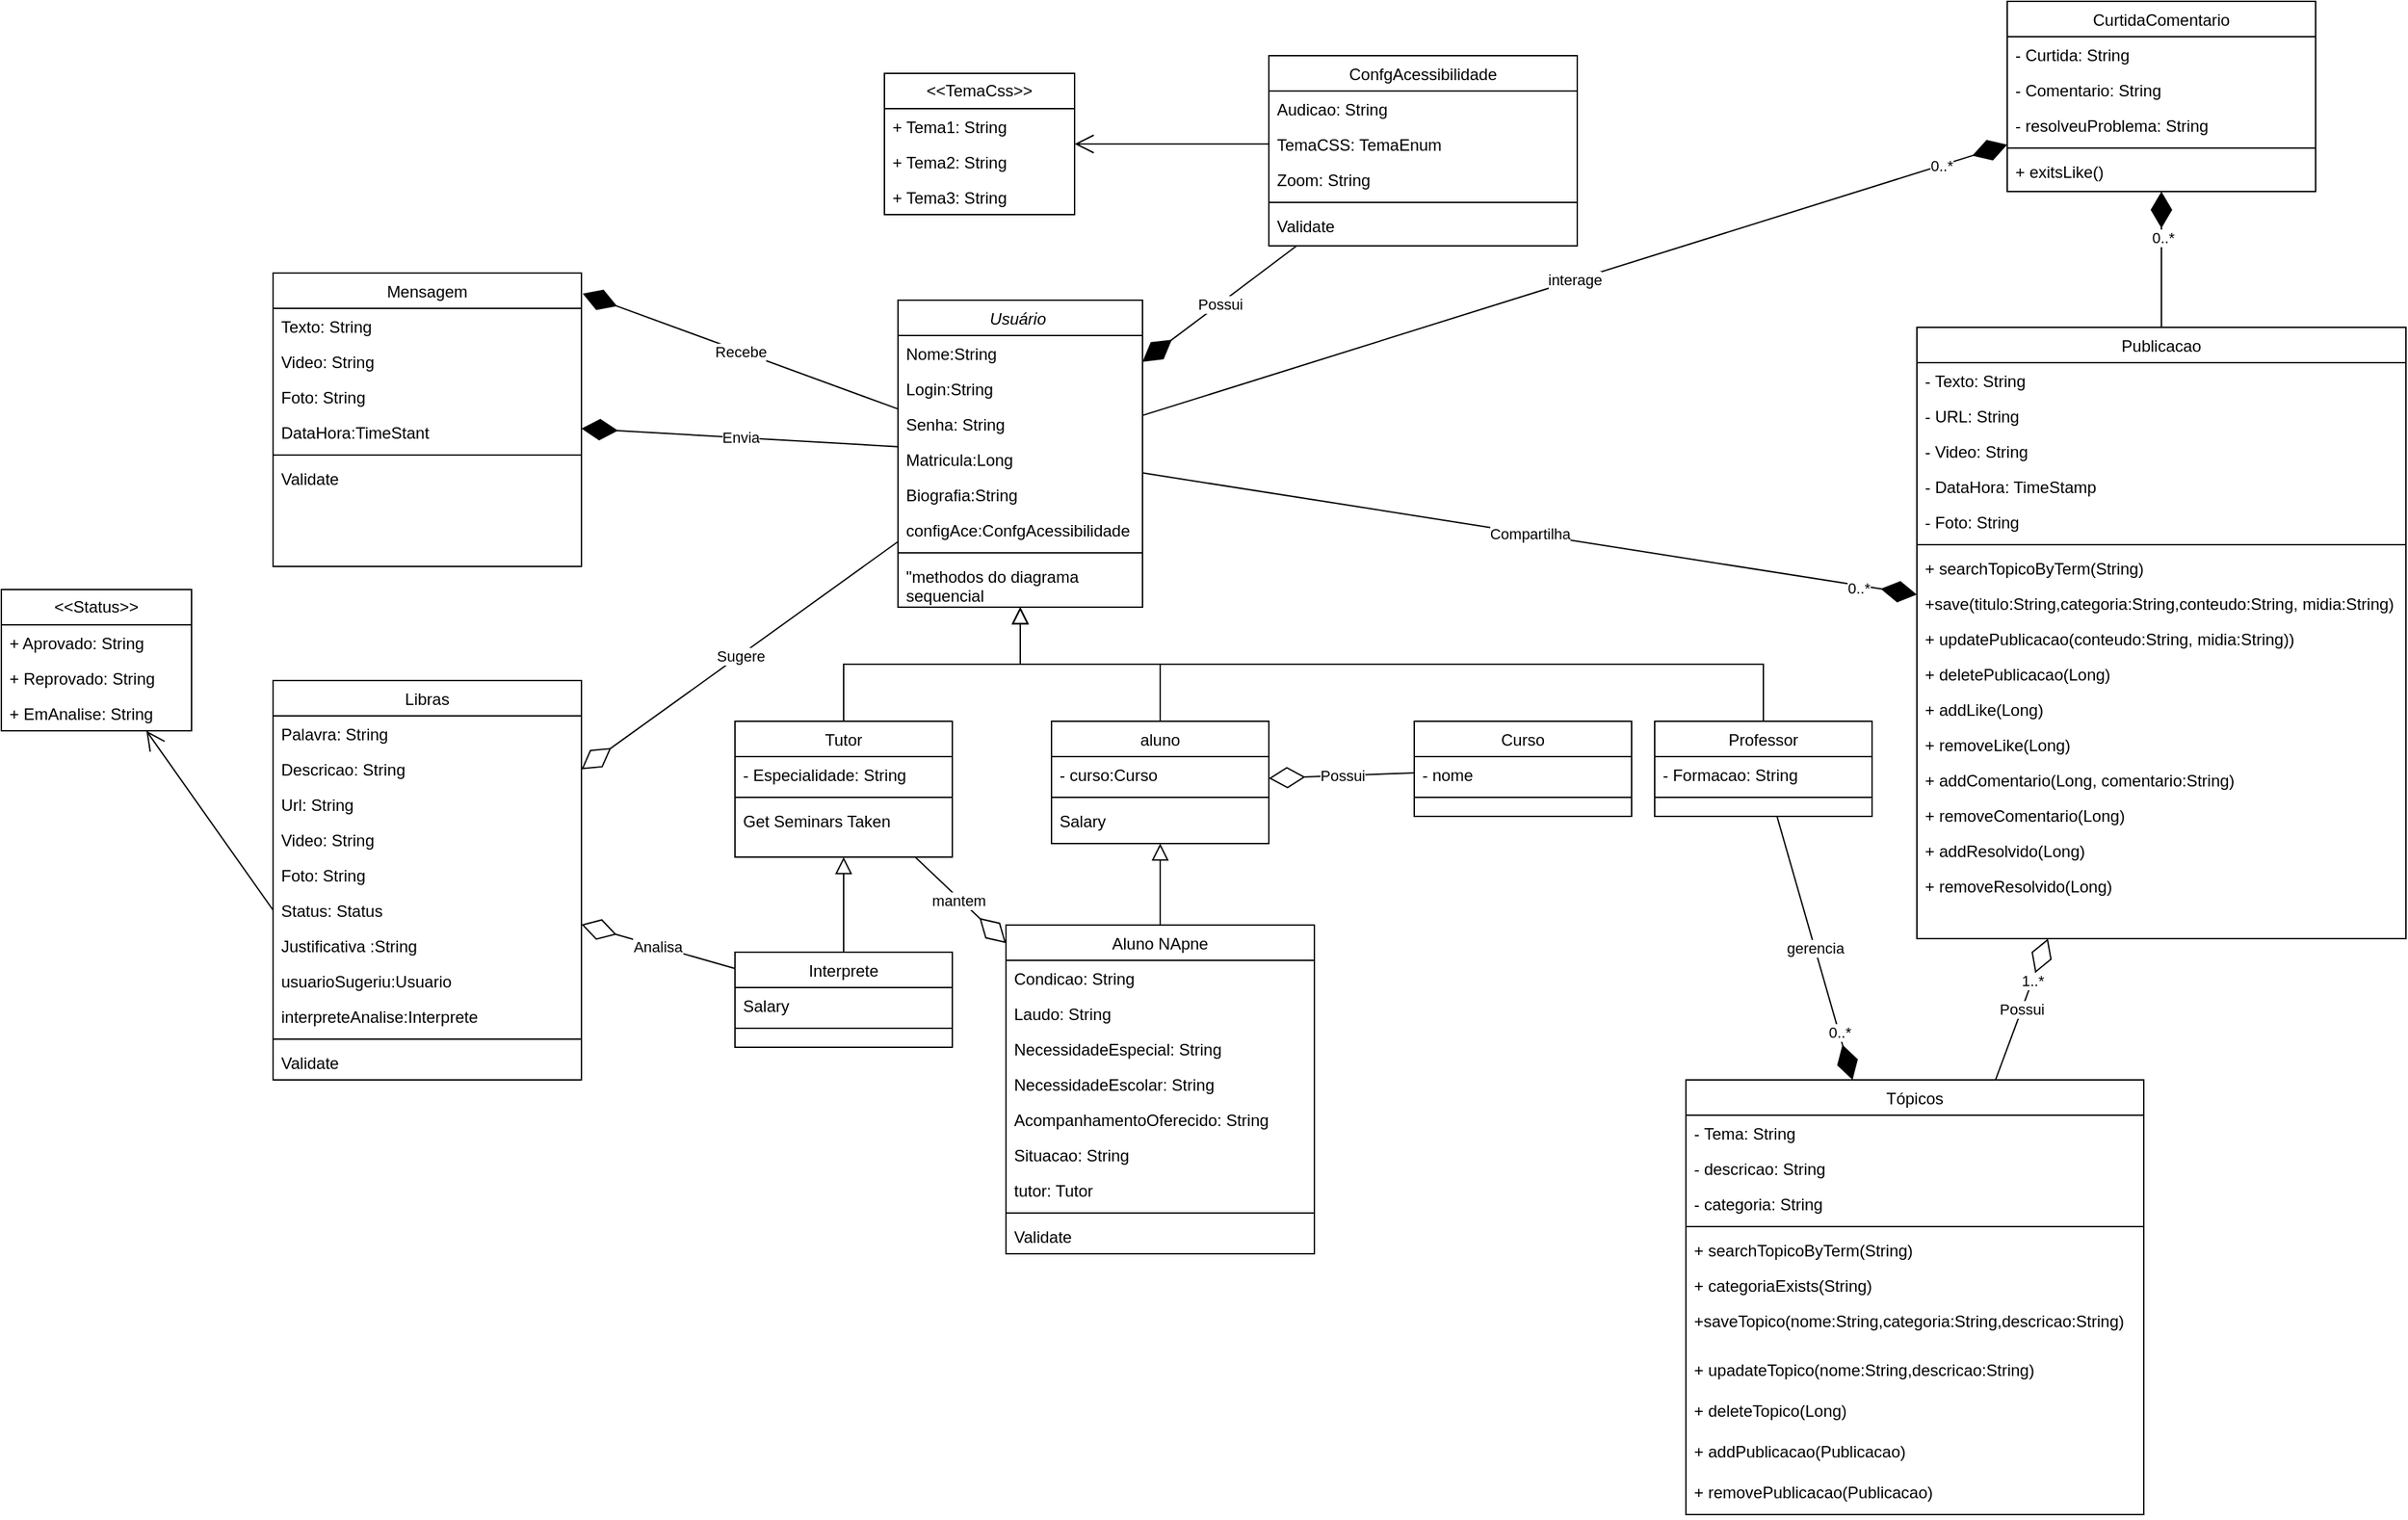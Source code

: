 <mxfile version="24.0.7" type="github">
  <diagram id="C5RBs43oDa-KdzZeNtuy" name="Page-1">
    <mxGraphModel dx="2467" dy="1840" grid="1" gridSize="10" guides="1" tooltips="1" connect="1" arrows="1" fold="1" page="1" pageScale="1" pageWidth="827" pageHeight="1169" math="0" shadow="0">
      <root>
        <mxCell id="WIyWlLk6GJQsqaUBKTNV-0" />
        <mxCell id="WIyWlLk6GJQsqaUBKTNV-1" parent="WIyWlLk6GJQsqaUBKTNV-0" />
        <mxCell id="zkfFHV4jXpPFQw0GAbJ--0" value="Usuário " style="swimlane;fontStyle=2;align=center;verticalAlign=top;childLayout=stackLayout;horizontal=1;startSize=26;horizontalStack=0;resizeParent=1;resizeLast=0;collapsible=1;marginBottom=0;rounded=0;shadow=0;strokeWidth=1;" parent="WIyWlLk6GJQsqaUBKTNV-1" vertex="1">
          <mxGeometry x="110" y="50" width="180" height="226" as="geometry">
            <mxRectangle x="230" y="140" width="160" height="26" as="alternateBounds" />
          </mxGeometry>
        </mxCell>
        <mxCell id="zkfFHV4jXpPFQw0GAbJ--1" value="Nome:String" style="text;align=left;verticalAlign=top;spacingLeft=4;spacingRight=4;overflow=hidden;rotatable=0;points=[[0,0.5],[1,0.5]];portConstraint=eastwest;" parent="zkfFHV4jXpPFQw0GAbJ--0" vertex="1">
          <mxGeometry y="26" width="180" height="26" as="geometry" />
        </mxCell>
        <mxCell id="_HYAz51vTQ7novrVsvF4-0" value="Login:String" style="text;align=left;verticalAlign=top;spacingLeft=4;spacingRight=4;overflow=hidden;rotatable=0;points=[[0,0.5],[1,0.5]];portConstraint=eastwest;rounded=0;shadow=0;html=0;" parent="zkfFHV4jXpPFQw0GAbJ--0" vertex="1">
          <mxGeometry y="52" width="180" height="26" as="geometry" />
        </mxCell>
        <mxCell id="zkfFHV4jXpPFQw0GAbJ--2" value="Senha: String" style="text;align=left;verticalAlign=top;spacingLeft=4;spacingRight=4;overflow=hidden;rotatable=0;points=[[0,0.5],[1,0.5]];portConstraint=eastwest;rounded=0;shadow=0;html=0;" parent="zkfFHV4jXpPFQw0GAbJ--0" vertex="1">
          <mxGeometry y="78" width="180" height="26" as="geometry" />
        </mxCell>
        <mxCell id="zkfFHV4jXpPFQw0GAbJ--3" value="Matricula:Long" style="text;align=left;verticalAlign=top;spacingLeft=4;spacingRight=4;overflow=hidden;rotatable=0;points=[[0,0.5],[1,0.5]];portConstraint=eastwest;rounded=0;shadow=0;html=0;" parent="zkfFHV4jXpPFQw0GAbJ--0" vertex="1">
          <mxGeometry y="104" width="180" height="26" as="geometry" />
        </mxCell>
        <mxCell id="zkfFHV4jXpPFQw0GAbJ--5" value="Biografia:String" style="text;align=left;verticalAlign=top;spacingLeft=4;spacingRight=4;overflow=hidden;rotatable=0;points=[[0,0.5],[1,0.5]];portConstraint=eastwest;" parent="zkfFHV4jXpPFQw0GAbJ--0" vertex="1">
          <mxGeometry y="130" width="180" height="26" as="geometry" />
        </mxCell>
        <mxCell id="_HYAz51vTQ7novrVsvF4-91" value="configAce:ConfgAcessibilidade" style="text;align=left;verticalAlign=top;spacingLeft=4;spacingRight=4;overflow=hidden;rotatable=0;points=[[0,0.5],[1,0.5]];portConstraint=eastwest;" parent="zkfFHV4jXpPFQw0GAbJ--0" vertex="1">
          <mxGeometry y="156" width="180" height="26" as="geometry" />
        </mxCell>
        <mxCell id="zkfFHV4jXpPFQw0GAbJ--4" value="" style="line;html=1;strokeWidth=1;align=left;verticalAlign=middle;spacingTop=-1;spacingLeft=3;spacingRight=3;rotatable=0;labelPosition=right;points=[];portConstraint=eastwest;" parent="zkfFHV4jXpPFQw0GAbJ--0" vertex="1">
          <mxGeometry y="182" width="180" height="8" as="geometry" />
        </mxCell>
        <mxCell id="_HYAz51vTQ7novrVsvF4-1" value="&quot;methodos do diagrama &#xa;sequencial" style="text;align=left;verticalAlign=top;spacingLeft=4;spacingRight=4;overflow=hidden;rotatable=0;points=[[0,0.5],[1,0.5]];portConstraint=eastwest;rounded=0;shadow=0;html=0;" parent="zkfFHV4jXpPFQw0GAbJ--0" vertex="1">
          <mxGeometry y="190" width="180" height="36" as="geometry" />
        </mxCell>
        <mxCell id="zkfFHV4jXpPFQw0GAbJ--6" value="Tutor" style="swimlane;fontStyle=0;align=center;verticalAlign=top;childLayout=stackLayout;horizontal=1;startSize=26;horizontalStack=0;resizeParent=1;resizeLast=0;collapsible=1;marginBottom=0;rounded=0;shadow=0;strokeWidth=1;" parent="WIyWlLk6GJQsqaUBKTNV-1" vertex="1">
          <mxGeometry x="-10" y="360" width="160" height="100" as="geometry">
            <mxRectangle x="130" y="380" width="160" height="26" as="alternateBounds" />
          </mxGeometry>
        </mxCell>
        <mxCell id="zkfFHV4jXpPFQw0GAbJ--7" value="- Especialidade: String" style="text;align=left;verticalAlign=top;spacingLeft=4;spacingRight=4;overflow=hidden;rotatable=0;points=[[0,0.5],[1,0.5]];portConstraint=eastwest;" parent="zkfFHV4jXpPFQw0GAbJ--6" vertex="1">
          <mxGeometry y="26" width="160" height="26" as="geometry" />
        </mxCell>
        <mxCell id="zkfFHV4jXpPFQw0GAbJ--9" value="" style="line;html=1;strokeWidth=1;align=left;verticalAlign=middle;spacingTop=-1;spacingLeft=3;spacingRight=3;rotatable=0;labelPosition=right;points=[];portConstraint=eastwest;" parent="zkfFHV4jXpPFQw0GAbJ--6" vertex="1">
          <mxGeometry y="52" width="160" height="8" as="geometry" />
        </mxCell>
        <mxCell id="zkfFHV4jXpPFQw0GAbJ--11" value="Get Seminars Taken" style="text;align=left;verticalAlign=top;spacingLeft=4;spacingRight=4;overflow=hidden;rotatable=0;points=[[0,0.5],[1,0.5]];portConstraint=eastwest;" parent="zkfFHV4jXpPFQw0GAbJ--6" vertex="1">
          <mxGeometry y="60" width="160" height="26" as="geometry" />
        </mxCell>
        <mxCell id="zkfFHV4jXpPFQw0GAbJ--12" value="" style="endArrow=block;endSize=10;endFill=0;shadow=0;strokeWidth=1;rounded=0;curved=0;edgeStyle=elbowEdgeStyle;elbow=vertical;" parent="WIyWlLk6GJQsqaUBKTNV-1" source="zkfFHV4jXpPFQw0GAbJ--6" target="zkfFHV4jXpPFQw0GAbJ--0" edge="1">
          <mxGeometry width="160" relative="1" as="geometry">
            <mxPoint x="200" y="203" as="sourcePoint" />
            <mxPoint x="200" y="203" as="targetPoint" />
          </mxGeometry>
        </mxCell>
        <mxCell id="zkfFHV4jXpPFQw0GAbJ--13" value="Professor" style="swimlane;fontStyle=0;align=center;verticalAlign=top;childLayout=stackLayout;horizontal=1;startSize=26;horizontalStack=0;resizeParent=1;resizeLast=0;collapsible=1;marginBottom=0;rounded=0;shadow=0;strokeWidth=1;" parent="WIyWlLk6GJQsqaUBKTNV-1" vertex="1">
          <mxGeometry x="667" y="360" width="160" height="70" as="geometry">
            <mxRectangle x="340" y="380" width="170" height="26" as="alternateBounds" />
          </mxGeometry>
        </mxCell>
        <mxCell id="zkfFHV4jXpPFQw0GAbJ--14" value="- Formacao: String" style="text;align=left;verticalAlign=top;spacingLeft=4;spacingRight=4;overflow=hidden;rotatable=0;points=[[0,0.5],[1,0.5]];portConstraint=eastwest;" parent="zkfFHV4jXpPFQw0GAbJ--13" vertex="1">
          <mxGeometry y="26" width="160" height="26" as="geometry" />
        </mxCell>
        <mxCell id="zkfFHV4jXpPFQw0GAbJ--15" value="" style="line;html=1;strokeWidth=1;align=left;verticalAlign=middle;spacingTop=-1;spacingLeft=3;spacingRight=3;rotatable=0;labelPosition=right;points=[];portConstraint=eastwest;" parent="zkfFHV4jXpPFQw0GAbJ--13" vertex="1">
          <mxGeometry y="52" width="160" height="8" as="geometry" />
        </mxCell>
        <mxCell id="zkfFHV4jXpPFQw0GAbJ--16" value="" style="endArrow=block;endSize=10;endFill=0;shadow=0;strokeWidth=1;rounded=0;curved=0;edgeStyle=elbowEdgeStyle;elbow=vertical;" parent="WIyWlLk6GJQsqaUBKTNV-1" source="zkfFHV4jXpPFQw0GAbJ--13" target="zkfFHV4jXpPFQw0GAbJ--0" edge="1">
          <mxGeometry width="160" relative="1" as="geometry">
            <mxPoint x="210" y="373" as="sourcePoint" />
            <mxPoint x="310" y="271" as="targetPoint" />
          </mxGeometry>
        </mxCell>
        <mxCell id="zkfFHV4jXpPFQw0GAbJ--17" value="Curso" style="swimlane;fontStyle=0;align=center;verticalAlign=top;childLayout=stackLayout;horizontal=1;startSize=26;horizontalStack=0;resizeParent=1;resizeLast=0;collapsible=1;marginBottom=0;rounded=0;shadow=0;strokeWidth=1;" parent="WIyWlLk6GJQsqaUBKTNV-1" vertex="1">
          <mxGeometry x="490" y="360" width="160" height="70" as="geometry">
            <mxRectangle x="550" y="140" width="160" height="26" as="alternateBounds" />
          </mxGeometry>
        </mxCell>
        <mxCell id="zkfFHV4jXpPFQw0GAbJ--18" value="- nome" style="text;align=left;verticalAlign=top;spacingLeft=4;spacingRight=4;overflow=hidden;rotatable=0;points=[[0,0.5],[1,0.5]];portConstraint=eastwest;" parent="zkfFHV4jXpPFQw0GAbJ--17" vertex="1">
          <mxGeometry y="26" width="160" height="26" as="geometry" />
        </mxCell>
        <mxCell id="zkfFHV4jXpPFQw0GAbJ--23" value="" style="line;html=1;strokeWidth=1;align=left;verticalAlign=middle;spacingTop=-1;spacingLeft=3;spacingRight=3;rotatable=0;labelPosition=right;points=[];portConstraint=eastwest;" parent="zkfFHV4jXpPFQw0GAbJ--17" vertex="1">
          <mxGeometry y="52" width="160" height="8" as="geometry" />
        </mxCell>
        <mxCell id="_HYAz51vTQ7novrVsvF4-2" value="aluno" style="swimlane;fontStyle=0;align=center;verticalAlign=top;childLayout=stackLayout;horizontal=1;startSize=26;horizontalStack=0;resizeParent=1;resizeLast=0;collapsible=1;marginBottom=0;rounded=0;shadow=0;strokeWidth=1;" parent="WIyWlLk6GJQsqaUBKTNV-1" vertex="1">
          <mxGeometry x="223" y="360" width="160" height="90" as="geometry">
            <mxRectangle x="340" y="380" width="170" height="26" as="alternateBounds" />
          </mxGeometry>
        </mxCell>
        <mxCell id="_HYAz51vTQ7novrVsvF4-3" value="- curso:Curso" style="text;align=left;verticalAlign=top;spacingLeft=4;spacingRight=4;overflow=hidden;rotatable=0;points=[[0,0.5],[1,0.5]];portConstraint=eastwest;" parent="_HYAz51vTQ7novrVsvF4-2" vertex="1">
          <mxGeometry y="26" width="160" height="26" as="geometry" />
        </mxCell>
        <mxCell id="_HYAz51vTQ7novrVsvF4-4" value="" style="line;html=1;strokeWidth=1;align=left;verticalAlign=middle;spacingTop=-1;spacingLeft=3;spacingRight=3;rotatable=0;labelPosition=right;points=[];portConstraint=eastwest;" parent="_HYAz51vTQ7novrVsvF4-2" vertex="1">
          <mxGeometry y="52" width="160" height="8" as="geometry" />
        </mxCell>
        <mxCell id="_HYAz51vTQ7novrVsvF4-10" value="Salary" style="text;align=left;verticalAlign=top;spacingLeft=4;spacingRight=4;overflow=hidden;rotatable=0;points=[[0,0.5],[1,0.5]];portConstraint=eastwest;" parent="_HYAz51vTQ7novrVsvF4-2" vertex="1">
          <mxGeometry y="60" width="160" height="26" as="geometry" />
        </mxCell>
        <mxCell id="_HYAz51vTQ7novrVsvF4-5" value="" style="endArrow=block;endSize=10;endFill=0;shadow=0;strokeWidth=1;rounded=0;curved=0;edgeStyle=elbowEdgeStyle;elbow=vertical;" parent="WIyWlLk6GJQsqaUBKTNV-1" source="_HYAz51vTQ7novrVsvF4-2" target="zkfFHV4jXpPFQw0GAbJ--0" edge="1">
          <mxGeometry width="160" relative="1" as="geometry">
            <mxPoint x="407" y="370" as="sourcePoint" />
            <mxPoint x="290" y="270" as="targetPoint" />
          </mxGeometry>
        </mxCell>
        <mxCell id="_HYAz51vTQ7novrVsvF4-6" value="" style="endArrow=block;endSize=10;endFill=0;shadow=0;strokeWidth=1;rounded=0;curved=0;edgeStyle=elbowEdgeStyle;elbow=vertical;" parent="WIyWlLk6GJQsqaUBKTNV-1" source="_HYAz51vTQ7novrVsvF4-7" target="zkfFHV4jXpPFQw0GAbJ--6" edge="1">
          <mxGeometry width="160" relative="1" as="geometry">
            <mxPoint x="70" y="570" as="sourcePoint" />
            <mxPoint x="183" y="280" as="targetPoint" />
          </mxGeometry>
        </mxCell>
        <mxCell id="_HYAz51vTQ7novrVsvF4-7" value="Interprete" style="swimlane;fontStyle=0;align=center;verticalAlign=top;childLayout=stackLayout;horizontal=1;startSize=26;horizontalStack=0;resizeParent=1;resizeLast=0;collapsible=1;marginBottom=0;rounded=0;shadow=0;strokeWidth=1;" parent="WIyWlLk6GJQsqaUBKTNV-1" vertex="1">
          <mxGeometry x="-10" y="530" width="160" height="70" as="geometry">
            <mxRectangle x="340" y="380" width="170" height="26" as="alternateBounds" />
          </mxGeometry>
        </mxCell>
        <mxCell id="_HYAz51vTQ7novrVsvF4-8" value="Salary" style="text;align=left;verticalAlign=top;spacingLeft=4;spacingRight=4;overflow=hidden;rotatable=0;points=[[0,0.5],[1,0.5]];portConstraint=eastwest;" parent="_HYAz51vTQ7novrVsvF4-7" vertex="1">
          <mxGeometry y="26" width="160" height="26" as="geometry" />
        </mxCell>
        <mxCell id="_HYAz51vTQ7novrVsvF4-9" value="" style="line;html=1;strokeWidth=1;align=left;verticalAlign=middle;spacingTop=-1;spacingLeft=3;spacingRight=3;rotatable=0;labelPosition=right;points=[];portConstraint=eastwest;" parent="_HYAz51vTQ7novrVsvF4-7" vertex="1">
          <mxGeometry y="52" width="160" height="8" as="geometry" />
        </mxCell>
        <mxCell id="_HYAz51vTQ7novrVsvF4-11" value="" style="endArrow=block;endSize=10;endFill=0;shadow=0;strokeWidth=1;rounded=0;curved=0;edgeStyle=elbowEdgeStyle;elbow=vertical;" parent="WIyWlLk6GJQsqaUBKTNV-1" source="_HYAz51vTQ7novrVsvF4-12" target="_HYAz51vTQ7novrVsvF4-2" edge="1">
          <mxGeometry width="160" relative="1" as="geometry">
            <mxPoint x="470" y="560" as="sourcePoint" />
            <mxPoint x="470" y="490" as="targetPoint" />
          </mxGeometry>
        </mxCell>
        <mxCell id="_HYAz51vTQ7novrVsvF4-12" value="Aluno NApne" style="swimlane;fontStyle=0;align=center;verticalAlign=top;childLayout=stackLayout;horizontal=1;startSize=26;horizontalStack=0;resizeParent=1;resizeLast=0;collapsible=1;marginBottom=0;rounded=0;shadow=0;strokeWidth=1;" parent="WIyWlLk6GJQsqaUBKTNV-1" vertex="1">
          <mxGeometry x="189.5" y="510" width="227" height="242" as="geometry">
            <mxRectangle x="340" y="380" width="170" height="26" as="alternateBounds" />
          </mxGeometry>
        </mxCell>
        <mxCell id="_HYAz51vTQ7novrVsvF4-13" value="Condicao: String" style="text;align=left;verticalAlign=top;spacingLeft=4;spacingRight=4;overflow=hidden;rotatable=0;points=[[0,0.5],[1,0.5]];portConstraint=eastwest;" parent="_HYAz51vTQ7novrVsvF4-12" vertex="1">
          <mxGeometry y="26" width="227" height="26" as="geometry" />
        </mxCell>
        <mxCell id="_HYAz51vTQ7novrVsvF4-19" value="Laudo: String" style="text;align=left;verticalAlign=top;spacingLeft=4;spacingRight=4;overflow=hidden;rotatable=0;points=[[0,0.5],[1,0.5]];portConstraint=eastwest;" parent="_HYAz51vTQ7novrVsvF4-12" vertex="1">
          <mxGeometry y="52" width="227" height="26" as="geometry" />
        </mxCell>
        <mxCell id="_HYAz51vTQ7novrVsvF4-17" value="NecessidadeEspecial: String" style="text;align=left;verticalAlign=top;spacingLeft=4;spacingRight=4;overflow=hidden;rotatable=0;points=[[0,0.5],[1,0.5]];portConstraint=eastwest;" parent="_HYAz51vTQ7novrVsvF4-12" vertex="1">
          <mxGeometry y="78" width="227" height="26" as="geometry" />
        </mxCell>
        <mxCell id="_HYAz51vTQ7novrVsvF4-18" value="NecessidadeEscolar: String" style="text;align=left;verticalAlign=top;spacingLeft=4;spacingRight=4;overflow=hidden;rotatable=0;points=[[0,0.5],[1,0.5]];portConstraint=eastwest;" parent="_HYAz51vTQ7novrVsvF4-12" vertex="1">
          <mxGeometry y="104" width="227" height="26" as="geometry" />
        </mxCell>
        <mxCell id="_HYAz51vTQ7novrVsvF4-20" value="AcompanhamentoOferecido: String" style="text;align=left;verticalAlign=top;spacingLeft=4;spacingRight=4;overflow=hidden;rotatable=0;points=[[0,0.5],[1,0.5]];portConstraint=eastwest;" parent="_HYAz51vTQ7novrVsvF4-12" vertex="1">
          <mxGeometry y="130" width="227" height="26" as="geometry" />
        </mxCell>
        <mxCell id="_HYAz51vTQ7novrVsvF4-16" value="Situacao: String" style="text;align=left;verticalAlign=top;spacingLeft=4;spacingRight=4;overflow=hidden;rotatable=0;points=[[0,0.5],[1,0.5]];portConstraint=eastwest;" parent="_HYAz51vTQ7novrVsvF4-12" vertex="1">
          <mxGeometry y="156" width="227" height="26" as="geometry" />
        </mxCell>
        <mxCell id="_HYAz51vTQ7novrVsvF4-99" value="tutor: Tutor" style="text;align=left;verticalAlign=top;spacingLeft=4;spacingRight=4;overflow=hidden;rotatable=0;points=[[0,0.5],[1,0.5]];portConstraint=eastwest;" parent="_HYAz51vTQ7novrVsvF4-12" vertex="1">
          <mxGeometry y="182" width="227" height="26" as="geometry" />
        </mxCell>
        <mxCell id="_HYAz51vTQ7novrVsvF4-14" value="" style="line;html=1;strokeWidth=1;align=left;verticalAlign=middle;spacingTop=-1;spacingLeft=3;spacingRight=3;rotatable=0;labelPosition=right;points=[];portConstraint=eastwest;" parent="_HYAz51vTQ7novrVsvF4-12" vertex="1">
          <mxGeometry y="208" width="227" height="8" as="geometry" />
        </mxCell>
        <mxCell id="_HYAz51vTQ7novrVsvF4-15" value="Validate" style="text;align=left;verticalAlign=top;spacingLeft=4;spacingRight=4;overflow=hidden;rotatable=0;points=[[0,0.5],[1,0.5]];portConstraint=eastwest;" parent="_HYAz51vTQ7novrVsvF4-12" vertex="1">
          <mxGeometry y="216" width="227" height="26" as="geometry" />
        </mxCell>
        <mxCell id="_HYAz51vTQ7novrVsvF4-21" value="Libras" style="swimlane;fontStyle=0;align=center;verticalAlign=top;childLayout=stackLayout;horizontal=1;startSize=26;horizontalStack=0;resizeParent=1;resizeLast=0;collapsible=1;marginBottom=0;rounded=0;shadow=0;strokeWidth=1;" parent="WIyWlLk6GJQsqaUBKTNV-1" vertex="1">
          <mxGeometry x="-350" y="330" width="227" height="294" as="geometry">
            <mxRectangle x="340" y="380" width="170" height="26" as="alternateBounds" />
          </mxGeometry>
        </mxCell>
        <mxCell id="_HYAz51vTQ7novrVsvF4-22" value="Palavra: String" style="text;align=left;verticalAlign=top;spacingLeft=4;spacingRight=4;overflow=hidden;rotatable=0;points=[[0,0.5],[1,0.5]];portConstraint=eastwest;" parent="_HYAz51vTQ7novrVsvF4-21" vertex="1">
          <mxGeometry y="26" width="227" height="26" as="geometry" />
        </mxCell>
        <mxCell id="_HYAz51vTQ7novrVsvF4-23" value="Descricao: String" style="text;align=left;verticalAlign=top;spacingLeft=4;spacingRight=4;overflow=hidden;rotatable=0;points=[[0,0.5],[1,0.5]];portConstraint=eastwest;" parent="_HYAz51vTQ7novrVsvF4-21" vertex="1">
          <mxGeometry y="52" width="227" height="26" as="geometry" />
        </mxCell>
        <mxCell id="_HYAz51vTQ7novrVsvF4-24" value="Url: String" style="text;align=left;verticalAlign=top;spacingLeft=4;spacingRight=4;overflow=hidden;rotatable=0;points=[[0,0.5],[1,0.5]];portConstraint=eastwest;" parent="_HYAz51vTQ7novrVsvF4-21" vertex="1">
          <mxGeometry y="78" width="227" height="26" as="geometry" />
        </mxCell>
        <mxCell id="_HYAz51vTQ7novrVsvF4-25" value="Video: String" style="text;align=left;verticalAlign=top;spacingLeft=4;spacingRight=4;overflow=hidden;rotatable=0;points=[[0,0.5],[1,0.5]];portConstraint=eastwest;" parent="_HYAz51vTQ7novrVsvF4-21" vertex="1">
          <mxGeometry y="104" width="227" height="26" as="geometry" />
        </mxCell>
        <mxCell id="_HYAz51vTQ7novrVsvF4-26" value="Foto: String" style="text;align=left;verticalAlign=top;spacingLeft=4;spacingRight=4;overflow=hidden;rotatable=0;points=[[0,0.5],[1,0.5]];portConstraint=eastwest;" parent="_HYAz51vTQ7novrVsvF4-21" vertex="1">
          <mxGeometry y="130" width="227" height="26" as="geometry" />
        </mxCell>
        <mxCell id="_HYAz51vTQ7novrVsvF4-69" value="Status: Status" style="text;align=left;verticalAlign=top;spacingLeft=4;spacingRight=4;overflow=hidden;rotatable=0;points=[[0,0.5],[1,0.5]];portConstraint=eastwest;" parent="_HYAz51vTQ7novrVsvF4-21" vertex="1">
          <mxGeometry y="156" width="227" height="26" as="geometry" />
        </mxCell>
        <mxCell id="_HYAz51vTQ7novrVsvF4-70" value="Justificativa :String" style="text;align=left;verticalAlign=top;spacingLeft=4;spacingRight=4;overflow=hidden;rotatable=0;points=[[0,0.5],[1,0.5]];portConstraint=eastwest;" parent="_HYAz51vTQ7novrVsvF4-21" vertex="1">
          <mxGeometry y="182" width="227" height="26" as="geometry" />
        </mxCell>
        <mxCell id="_HYAz51vTQ7novrVsvF4-96" value="usuarioSugeriu:Usuario" style="text;align=left;verticalAlign=top;spacingLeft=4;spacingRight=4;overflow=hidden;rotatable=0;points=[[0,0.5],[1,0.5]];portConstraint=eastwest;" parent="_HYAz51vTQ7novrVsvF4-21" vertex="1">
          <mxGeometry y="208" width="227" height="26" as="geometry" />
        </mxCell>
        <mxCell id="_HYAz51vTQ7novrVsvF4-95" value="interpreteAnalise:Interprete" style="text;align=left;verticalAlign=top;spacingLeft=4;spacingRight=4;overflow=hidden;rotatable=0;points=[[0,0.5],[1,0.5]];portConstraint=eastwest;" parent="_HYAz51vTQ7novrVsvF4-21" vertex="1">
          <mxGeometry y="234" width="227" height="26" as="geometry" />
        </mxCell>
        <mxCell id="_HYAz51vTQ7novrVsvF4-28" value="" style="line;html=1;strokeWidth=1;align=left;verticalAlign=middle;spacingTop=-1;spacingLeft=3;spacingRight=3;rotatable=0;labelPosition=right;points=[];portConstraint=eastwest;" parent="_HYAz51vTQ7novrVsvF4-21" vertex="1">
          <mxGeometry y="260" width="227" height="8" as="geometry" />
        </mxCell>
        <mxCell id="_HYAz51vTQ7novrVsvF4-29" value="Validate" style="text;align=left;verticalAlign=top;spacingLeft=4;spacingRight=4;overflow=hidden;rotatable=0;points=[[0,0.5],[1,0.5]];portConstraint=eastwest;" parent="_HYAz51vTQ7novrVsvF4-21" vertex="1">
          <mxGeometry y="268" width="227" height="26" as="geometry" />
        </mxCell>
        <mxCell id="_HYAz51vTQ7novrVsvF4-30" value="Mensagem" style="swimlane;fontStyle=0;align=center;verticalAlign=top;childLayout=stackLayout;horizontal=1;startSize=26;horizontalStack=0;resizeParent=1;resizeLast=0;collapsible=1;marginBottom=0;rounded=0;shadow=0;strokeWidth=1;" parent="WIyWlLk6GJQsqaUBKTNV-1" vertex="1">
          <mxGeometry x="-350" y="30" width="227" height="216" as="geometry">
            <mxRectangle x="340" y="380" width="170" height="26" as="alternateBounds" />
          </mxGeometry>
        </mxCell>
        <mxCell id="_HYAz51vTQ7novrVsvF4-33" value="Texto: String" style="text;align=left;verticalAlign=top;spacingLeft=4;spacingRight=4;overflow=hidden;rotatable=0;points=[[0,0.5],[1,0.5]];portConstraint=eastwest;" parent="_HYAz51vTQ7novrVsvF4-30" vertex="1">
          <mxGeometry y="26" width="227" height="26" as="geometry" />
        </mxCell>
        <mxCell id="_HYAz51vTQ7novrVsvF4-34" value="Video: String" style="text;align=left;verticalAlign=top;spacingLeft=4;spacingRight=4;overflow=hidden;rotatable=0;points=[[0,0.5],[1,0.5]];portConstraint=eastwest;" parent="_HYAz51vTQ7novrVsvF4-30" vertex="1">
          <mxGeometry y="52" width="227" height="26" as="geometry" />
        </mxCell>
        <mxCell id="_HYAz51vTQ7novrVsvF4-35" value="Foto: String" style="text;align=left;verticalAlign=top;spacingLeft=4;spacingRight=4;overflow=hidden;rotatable=0;points=[[0,0.5],[1,0.5]];portConstraint=eastwest;" parent="_HYAz51vTQ7novrVsvF4-30" vertex="1">
          <mxGeometry y="78" width="227" height="26" as="geometry" />
        </mxCell>
        <mxCell id="_HYAz51vTQ7novrVsvF4-38" value="DataHora:TimeStant" style="text;align=left;verticalAlign=top;spacingLeft=4;spacingRight=4;overflow=hidden;rotatable=0;points=[[0,0.5],[1,0.5]];portConstraint=eastwest;" parent="_HYAz51vTQ7novrVsvF4-30" vertex="1">
          <mxGeometry y="104" width="227" height="26" as="geometry" />
        </mxCell>
        <mxCell id="_HYAz51vTQ7novrVsvF4-36" value="" style="line;html=1;strokeWidth=1;align=left;verticalAlign=middle;spacingTop=-1;spacingLeft=3;spacingRight=3;rotatable=0;labelPosition=right;points=[];portConstraint=eastwest;" parent="_HYAz51vTQ7novrVsvF4-30" vertex="1">
          <mxGeometry y="130" width="227" height="8" as="geometry" />
        </mxCell>
        <mxCell id="_HYAz51vTQ7novrVsvF4-37" value="Validate" style="text;align=left;verticalAlign=top;spacingLeft=4;spacingRight=4;overflow=hidden;rotatable=0;points=[[0,0.5],[1,0.5]];portConstraint=eastwest;" parent="_HYAz51vTQ7novrVsvF4-30" vertex="1">
          <mxGeometry y="138" width="227" height="26" as="geometry" />
        </mxCell>
        <mxCell id="_HYAz51vTQ7novrVsvF4-39" value="ConfgAcessibilidade" style="swimlane;fontStyle=0;align=center;verticalAlign=top;childLayout=stackLayout;horizontal=1;startSize=26;horizontalStack=0;resizeParent=1;resizeLast=0;collapsible=1;marginBottom=0;rounded=0;shadow=0;strokeWidth=1;" parent="WIyWlLk6GJQsqaUBKTNV-1" vertex="1">
          <mxGeometry x="383" y="-130" width="227" height="140" as="geometry">
            <mxRectangle x="340" y="380" width="170" height="26" as="alternateBounds" />
          </mxGeometry>
        </mxCell>
        <mxCell id="_HYAz51vTQ7novrVsvF4-40" value="Audicao: String" style="text;align=left;verticalAlign=top;spacingLeft=4;spacingRight=4;overflow=hidden;rotatable=0;points=[[0,0.5],[1,0.5]];portConstraint=eastwest;" parent="_HYAz51vTQ7novrVsvF4-39" vertex="1">
          <mxGeometry y="26" width="227" height="26" as="geometry" />
        </mxCell>
        <mxCell id="_HYAz51vTQ7novrVsvF4-41" value="TemaCSS: TemaEnum" style="text;align=left;verticalAlign=top;spacingLeft=4;spacingRight=4;overflow=hidden;rotatable=0;points=[[0,0.5],[1,0.5]];portConstraint=eastwest;" parent="_HYAz51vTQ7novrVsvF4-39" vertex="1">
          <mxGeometry y="52" width="227" height="26" as="geometry" />
        </mxCell>
        <mxCell id="_HYAz51vTQ7novrVsvF4-42" value="Zoom: String" style="text;align=left;verticalAlign=top;spacingLeft=4;spacingRight=4;overflow=hidden;rotatable=0;points=[[0,0.5],[1,0.5]];portConstraint=eastwest;" parent="_HYAz51vTQ7novrVsvF4-39" vertex="1">
          <mxGeometry y="78" width="227" height="26" as="geometry" />
        </mxCell>
        <mxCell id="_HYAz51vTQ7novrVsvF4-45" value="" style="line;html=1;strokeWidth=1;align=left;verticalAlign=middle;spacingTop=-1;spacingLeft=3;spacingRight=3;rotatable=0;labelPosition=right;points=[];portConstraint=eastwest;" parent="_HYAz51vTQ7novrVsvF4-39" vertex="1">
          <mxGeometry y="104" width="227" height="8" as="geometry" />
        </mxCell>
        <mxCell id="_HYAz51vTQ7novrVsvF4-46" value="Validate" style="text;align=left;verticalAlign=top;spacingLeft=4;spacingRight=4;overflow=hidden;rotatable=0;points=[[0,0.5],[1,0.5]];portConstraint=eastwest;" parent="_HYAz51vTQ7novrVsvF4-39" vertex="1">
          <mxGeometry y="112" width="227" height="26" as="geometry" />
        </mxCell>
        <mxCell id="_HYAz51vTQ7novrVsvF4-47" value="&amp;lt;&amp;lt;TemaCss&amp;gt;&amp;gt;" style="swimlane;fontStyle=0;childLayout=stackLayout;horizontal=1;startSize=26;fillColor=none;horizontalStack=0;resizeParent=1;resizeParentMax=0;resizeLast=0;collapsible=1;marginBottom=0;whiteSpace=wrap;html=1;" parent="WIyWlLk6GJQsqaUBKTNV-1" vertex="1">
          <mxGeometry x="100" y="-117" width="140" height="104" as="geometry">
            <mxRectangle x="850" y="63" width="120" height="30" as="alternateBounds" />
          </mxGeometry>
        </mxCell>
        <mxCell id="_HYAz51vTQ7novrVsvF4-48" value="+ Tema1: String" style="text;strokeColor=none;fillColor=none;align=left;verticalAlign=top;spacingLeft=4;spacingRight=4;overflow=hidden;rotatable=0;points=[[0,0.5],[1,0.5]];portConstraint=eastwest;whiteSpace=wrap;html=1;" parent="_HYAz51vTQ7novrVsvF4-47" vertex="1">
          <mxGeometry y="26" width="140" height="26" as="geometry" />
        </mxCell>
        <mxCell id="_HYAz51vTQ7novrVsvF4-49" value="+ Tema2: String" style="text;strokeColor=none;fillColor=none;align=left;verticalAlign=top;spacingLeft=4;spacingRight=4;overflow=hidden;rotatable=0;points=[[0,0.5],[1,0.5]];portConstraint=eastwest;whiteSpace=wrap;html=1;" parent="_HYAz51vTQ7novrVsvF4-47" vertex="1">
          <mxGeometry y="52" width="140" height="26" as="geometry" />
        </mxCell>
        <mxCell id="_HYAz51vTQ7novrVsvF4-50" value="+ Tema3: String" style="text;strokeColor=none;fillColor=none;align=left;verticalAlign=top;spacingLeft=4;spacingRight=4;overflow=hidden;rotatable=0;points=[[0,0.5],[1,0.5]];portConstraint=eastwest;whiteSpace=wrap;html=1;" parent="_HYAz51vTQ7novrVsvF4-47" vertex="1">
          <mxGeometry y="78" width="140" height="26" as="geometry" />
        </mxCell>
        <mxCell id="_HYAz51vTQ7novrVsvF4-52" value="Publicacao" style="swimlane;fontStyle=0;align=center;verticalAlign=top;childLayout=stackLayout;horizontal=1;startSize=26;horizontalStack=0;resizeParent=1;resizeLast=0;collapsible=1;marginBottom=0;rounded=0;shadow=0;strokeWidth=1;" parent="WIyWlLk6GJQsqaUBKTNV-1" vertex="1">
          <mxGeometry x="860" y="70" width="360" height="450" as="geometry">
            <mxRectangle x="340" y="380" width="170" height="26" as="alternateBounds" />
          </mxGeometry>
        </mxCell>
        <mxCell id="_HYAz51vTQ7novrVsvF4-53" value="- Texto: String" style="text;align=left;verticalAlign=top;spacingLeft=4;spacingRight=4;overflow=hidden;rotatable=0;points=[[0,0.5],[1,0.5]];portConstraint=eastwest;" parent="_HYAz51vTQ7novrVsvF4-52" vertex="1">
          <mxGeometry y="26" width="360" height="26" as="geometry" />
        </mxCell>
        <mxCell id="_HYAz51vTQ7novrVsvF4-54" value="- URL: String" style="text;align=left;verticalAlign=top;spacingLeft=4;spacingRight=4;overflow=hidden;rotatable=0;points=[[0,0.5],[1,0.5]];portConstraint=eastwest;" parent="_HYAz51vTQ7novrVsvF4-52" vertex="1">
          <mxGeometry y="52" width="360" height="26" as="geometry" />
        </mxCell>
        <mxCell id="_HYAz51vTQ7novrVsvF4-56" value="- Video: String" style="text;align=left;verticalAlign=top;spacingLeft=4;spacingRight=4;overflow=hidden;rotatable=0;points=[[0,0.5],[1,0.5]];portConstraint=eastwest;" parent="_HYAz51vTQ7novrVsvF4-52" vertex="1">
          <mxGeometry y="78" width="360" height="26" as="geometry" />
        </mxCell>
        <mxCell id="_HYAz51vTQ7novrVsvF4-60" value="- DataHora: TimeStamp" style="text;align=left;verticalAlign=top;spacingLeft=4;spacingRight=4;overflow=hidden;rotatable=0;points=[[0,0.5],[1,0.5]];portConstraint=eastwest;" parent="_HYAz51vTQ7novrVsvF4-52" vertex="1">
          <mxGeometry y="104" width="360" height="26" as="geometry" />
        </mxCell>
        <mxCell id="_HYAz51vTQ7novrVsvF4-57" value="- Foto: String" style="text;align=left;verticalAlign=top;spacingLeft=4;spacingRight=4;overflow=hidden;rotatable=0;points=[[0,0.5],[1,0.5]];portConstraint=eastwest;" parent="_HYAz51vTQ7novrVsvF4-52" vertex="1">
          <mxGeometry y="130" width="360" height="26" as="geometry" />
        </mxCell>
        <mxCell id="_HYAz51vTQ7novrVsvF4-58" value="" style="line;html=1;strokeWidth=1;align=left;verticalAlign=middle;spacingTop=-1;spacingLeft=3;spacingRight=3;rotatable=0;labelPosition=right;points=[];portConstraint=eastwest;" parent="_HYAz51vTQ7novrVsvF4-52" vertex="1">
          <mxGeometry y="156" width="360" height="8" as="geometry" />
        </mxCell>
        <mxCell id="p4OxDeiK4549q_fvthJ5-5" value="+ searchTopicoByTerm(String)" style="text;align=left;verticalAlign=top;spacingLeft=4;spacingRight=4;overflow=hidden;rotatable=0;points=[[0,0.5],[1,0.5]];portConstraint=eastwest;" vertex="1" parent="_HYAz51vTQ7novrVsvF4-52">
          <mxGeometry y="164" width="360" height="26" as="geometry" />
        </mxCell>
        <mxCell id="p4OxDeiK4549q_fvthJ5-18" value="+save(titulo:String,categoria:String,conteudo:String, midia:String)" style="text;align=left;verticalAlign=top;spacingLeft=4;spacingRight=4;overflow=hidden;rotatable=0;points=[[0,0.5],[1,0.5]];portConstraint=eastwest;" vertex="1" parent="_HYAz51vTQ7novrVsvF4-52">
          <mxGeometry y="190" width="360" height="26" as="geometry" />
        </mxCell>
        <mxCell id="p4OxDeiK4549q_fvthJ5-19" value="+ updatePublicacao(conteudo:String, midia:String))" style="text;align=left;verticalAlign=top;spacingLeft=4;spacingRight=4;overflow=hidden;rotatable=0;points=[[0,0.5],[1,0.5]];portConstraint=eastwest;" vertex="1" parent="_HYAz51vTQ7novrVsvF4-52">
          <mxGeometry y="216" width="360" height="26" as="geometry" />
        </mxCell>
        <mxCell id="p4OxDeiK4549q_fvthJ5-20" value="+ deletePublicacao(Long)" style="text;align=left;verticalAlign=top;spacingLeft=4;spacingRight=4;overflow=hidden;rotatable=0;points=[[0,0.5],[1,0.5]];portConstraint=eastwest;" vertex="1" parent="_HYAz51vTQ7novrVsvF4-52">
          <mxGeometry y="242" width="360" height="26" as="geometry" />
        </mxCell>
        <mxCell id="p4OxDeiK4549q_fvthJ5-21" value="+ addLike(Long)" style="text;align=left;verticalAlign=top;spacingLeft=4;spacingRight=4;overflow=hidden;rotatable=0;points=[[0,0.5],[1,0.5]];portConstraint=eastwest;" vertex="1" parent="_HYAz51vTQ7novrVsvF4-52">
          <mxGeometry y="268" width="360" height="26" as="geometry" />
        </mxCell>
        <mxCell id="p4OxDeiK4549q_fvthJ5-22" value="+ removeLike(Long)" style="text;align=left;verticalAlign=top;spacingLeft=4;spacingRight=4;overflow=hidden;rotatable=0;points=[[0,0.5],[1,0.5]];portConstraint=eastwest;" vertex="1" parent="_HYAz51vTQ7novrVsvF4-52">
          <mxGeometry y="294" width="360" height="26" as="geometry" />
        </mxCell>
        <mxCell id="p4OxDeiK4549q_fvthJ5-23" value="+ addComentario(Long, comentario:String)" style="text;align=left;verticalAlign=top;spacingLeft=4;spacingRight=4;overflow=hidden;rotatable=0;points=[[0,0.5],[1,0.5]];portConstraint=eastwest;" vertex="1" parent="_HYAz51vTQ7novrVsvF4-52">
          <mxGeometry y="320" width="360" height="26" as="geometry" />
        </mxCell>
        <mxCell id="p4OxDeiK4549q_fvthJ5-24" value="+ removeComentario(Long)" style="text;align=left;verticalAlign=top;spacingLeft=4;spacingRight=4;overflow=hidden;rotatable=0;points=[[0,0.5],[1,0.5]];portConstraint=eastwest;" vertex="1" parent="_HYAz51vTQ7novrVsvF4-52">
          <mxGeometry y="346" width="360" height="26" as="geometry" />
        </mxCell>
        <mxCell id="p4OxDeiK4549q_fvthJ5-25" value="+ addResolvido(Long)" style="text;align=left;verticalAlign=top;spacingLeft=4;spacingRight=4;overflow=hidden;rotatable=0;points=[[0,0.5],[1,0.5]];portConstraint=eastwest;" vertex="1" parent="_HYAz51vTQ7novrVsvF4-52">
          <mxGeometry y="372" width="360" height="26" as="geometry" />
        </mxCell>
        <mxCell id="p4OxDeiK4549q_fvthJ5-26" value="+ removeResolvido(Long)" style="text;align=left;verticalAlign=top;spacingLeft=4;spacingRight=4;overflow=hidden;rotatable=0;points=[[0,0.5],[1,0.5]];portConstraint=eastwest;" vertex="1" parent="_HYAz51vTQ7novrVsvF4-52">
          <mxGeometry y="398" width="360" height="26" as="geometry" />
        </mxCell>
        <mxCell id="_HYAz51vTQ7novrVsvF4-61" value="Tópicos" style="swimlane;fontStyle=0;align=center;verticalAlign=top;childLayout=stackLayout;horizontal=1;startSize=26;horizontalStack=0;resizeParent=1;resizeLast=0;collapsible=1;marginBottom=0;rounded=0;shadow=0;strokeWidth=1;" parent="WIyWlLk6GJQsqaUBKTNV-1" vertex="1">
          <mxGeometry x="690" y="624" width="337" height="320" as="geometry">
            <mxRectangle x="340" y="380" width="170" height="26" as="alternateBounds" />
          </mxGeometry>
        </mxCell>
        <mxCell id="_HYAz51vTQ7novrVsvF4-62" value="- Tema: String" style="text;align=left;verticalAlign=top;spacingLeft=4;spacingRight=4;overflow=hidden;rotatable=0;points=[[0,0.5],[1,0.5]];portConstraint=eastwest;" parent="_HYAz51vTQ7novrVsvF4-61" vertex="1">
          <mxGeometry y="26" width="337" height="26" as="geometry" />
        </mxCell>
        <mxCell id="_HYAz51vTQ7novrVsvF4-105" value="- descricao: String" style="text;align=left;verticalAlign=top;spacingLeft=4;spacingRight=4;overflow=hidden;rotatable=0;points=[[0,0.5],[1,0.5]];portConstraint=eastwest;" parent="_HYAz51vTQ7novrVsvF4-61" vertex="1">
          <mxGeometry y="52" width="337" height="26" as="geometry" />
        </mxCell>
        <mxCell id="p4OxDeiK4549q_fvthJ5-28" value="- categoria: String" style="text;align=left;verticalAlign=top;spacingLeft=4;spacingRight=4;overflow=hidden;rotatable=0;points=[[0,0.5],[1,0.5]];portConstraint=eastwest;" vertex="1" parent="_HYAz51vTQ7novrVsvF4-61">
          <mxGeometry y="78" width="337" height="26" as="geometry" />
        </mxCell>
        <mxCell id="_HYAz51vTQ7novrVsvF4-67" value="" style="line;html=1;strokeWidth=1;align=left;verticalAlign=middle;spacingTop=-1;spacingLeft=3;spacingRight=3;rotatable=0;labelPosition=right;points=[];portConstraint=eastwest;" parent="_HYAz51vTQ7novrVsvF4-61" vertex="1">
          <mxGeometry y="104" width="337" height="8" as="geometry" />
        </mxCell>
        <mxCell id="_HYAz51vTQ7novrVsvF4-68" value="+ searchTopicoByTerm(String)" style="text;align=left;verticalAlign=top;spacingLeft=4;spacingRight=4;overflow=hidden;rotatable=0;points=[[0,0.5],[1,0.5]];portConstraint=eastwest;" parent="_HYAz51vTQ7novrVsvF4-61" vertex="1">
          <mxGeometry y="112" width="337" height="26" as="geometry" />
        </mxCell>
        <mxCell id="lrnXLDsaMMl9CxTTpg73-0" value="+ categoriaExists(String)" style="text;align=left;verticalAlign=top;spacingLeft=4;spacingRight=4;overflow=hidden;rotatable=0;points=[[0,0.5],[1,0.5]];portConstraint=eastwest;" parent="_HYAz51vTQ7novrVsvF4-61" vertex="1">
          <mxGeometry y="138" width="337" height="26" as="geometry" />
        </mxCell>
        <mxCell id="lrnXLDsaMMl9CxTTpg73-1" value="+saveTopico(nome:String,categoria:String,descricao:String)" style="text;align=left;verticalAlign=top;spacingLeft=4;spacingRight=4;overflow=hidden;rotatable=0;points=[[0,0.5],[1,0.5]];portConstraint=eastwest;" parent="_HYAz51vTQ7novrVsvF4-61" vertex="1">
          <mxGeometry y="164" width="337" height="36" as="geometry" />
        </mxCell>
        <mxCell id="p4OxDeiK4549q_fvthJ5-0" value="+ upadateTopico(nome:String,descricao:String)" style="text;align=left;verticalAlign=top;spacingLeft=4;spacingRight=4;overflow=hidden;rotatable=0;points=[[0,0.5],[1,0.5]];portConstraint=eastwest;" vertex="1" parent="_HYAz51vTQ7novrVsvF4-61">
          <mxGeometry y="200" width="337" height="30" as="geometry" />
        </mxCell>
        <mxCell id="p4OxDeiK4549q_fvthJ5-1" value="+ deleteTopico(Long)" style="text;align=left;verticalAlign=top;spacingLeft=4;spacingRight=4;overflow=hidden;rotatable=0;points=[[0,0.5],[1,0.5]];portConstraint=eastwest;" vertex="1" parent="_HYAz51vTQ7novrVsvF4-61">
          <mxGeometry y="230" width="337" height="30" as="geometry" />
        </mxCell>
        <mxCell id="p4OxDeiK4549q_fvthJ5-2" value="+ addPublicacao(Publicacao)" style="text;align=left;verticalAlign=top;spacingLeft=4;spacingRight=4;overflow=hidden;rotatable=0;points=[[0,0.5],[1,0.5]];portConstraint=eastwest;" vertex="1" parent="_HYAz51vTQ7novrVsvF4-61">
          <mxGeometry y="260" width="337" height="30" as="geometry" />
        </mxCell>
        <mxCell id="p4OxDeiK4549q_fvthJ5-4" value="+ removePublicacao(Publicacao)" style="text;align=left;verticalAlign=top;spacingLeft=4;spacingRight=4;overflow=hidden;rotatable=0;points=[[0,0.5],[1,0.5]];portConstraint=eastwest;" vertex="1" parent="_HYAz51vTQ7novrVsvF4-61">
          <mxGeometry y="290" width="337" height="30" as="geometry" />
        </mxCell>
        <mxCell id="_HYAz51vTQ7novrVsvF4-71" value="&amp;lt;&amp;lt;Status&amp;gt;&amp;gt;" style="swimlane;fontStyle=0;childLayout=stackLayout;horizontal=1;startSize=26;fillColor=none;horizontalStack=0;resizeParent=1;resizeParentMax=0;resizeLast=0;collapsible=1;marginBottom=0;whiteSpace=wrap;html=1;" parent="WIyWlLk6GJQsqaUBKTNV-1" vertex="1">
          <mxGeometry x="-550" y="263" width="140" height="104" as="geometry" />
        </mxCell>
        <mxCell id="_HYAz51vTQ7novrVsvF4-72" value="+ Aprovado: String" style="text;strokeColor=none;fillColor=none;align=left;verticalAlign=top;spacingLeft=4;spacingRight=4;overflow=hidden;rotatable=0;points=[[0,0.5],[1,0.5]];portConstraint=eastwest;whiteSpace=wrap;html=1;" parent="_HYAz51vTQ7novrVsvF4-71" vertex="1">
          <mxGeometry y="26" width="140" height="26" as="geometry" />
        </mxCell>
        <mxCell id="_HYAz51vTQ7novrVsvF4-73" value="+ Reprovado: String" style="text;strokeColor=none;fillColor=none;align=left;verticalAlign=top;spacingLeft=4;spacingRight=4;overflow=hidden;rotatable=0;points=[[0,0.5],[1,0.5]];portConstraint=eastwest;whiteSpace=wrap;html=1;" parent="_HYAz51vTQ7novrVsvF4-71" vertex="1">
          <mxGeometry y="52" width="140" height="26" as="geometry" />
        </mxCell>
        <mxCell id="_HYAz51vTQ7novrVsvF4-74" value="+ EmAnalise: String" style="text;strokeColor=none;fillColor=none;align=left;verticalAlign=top;spacingLeft=4;spacingRight=4;overflow=hidden;rotatable=0;points=[[0,0.5],[1,0.5]];portConstraint=eastwest;whiteSpace=wrap;html=1;" parent="_HYAz51vTQ7novrVsvF4-71" vertex="1">
          <mxGeometry y="78" width="140" height="26" as="geometry" />
        </mxCell>
        <mxCell id="_HYAz51vTQ7novrVsvF4-78" value="CurtidaComentario" style="swimlane;fontStyle=0;align=center;verticalAlign=top;childLayout=stackLayout;horizontal=1;startSize=26;horizontalStack=0;resizeParent=1;resizeLast=0;collapsible=1;marginBottom=0;rounded=0;shadow=0;strokeWidth=1;" parent="WIyWlLk6GJQsqaUBKTNV-1" vertex="1">
          <mxGeometry x="926.5" y="-170" width="227" height="140" as="geometry">
            <mxRectangle x="340" y="380" width="170" height="26" as="alternateBounds" />
          </mxGeometry>
        </mxCell>
        <mxCell id="_HYAz51vTQ7novrVsvF4-79" value="- Curtida: String" style="text;align=left;verticalAlign=top;spacingLeft=4;spacingRight=4;overflow=hidden;rotatable=0;points=[[0,0.5],[1,0.5]];portConstraint=eastwest;" parent="_HYAz51vTQ7novrVsvF4-78" vertex="1">
          <mxGeometry y="26" width="227" height="26" as="geometry" />
        </mxCell>
        <mxCell id="_HYAz51vTQ7novrVsvF4-80" value="- Comentario: String" style="text;align=left;verticalAlign=top;spacingLeft=4;spacingRight=4;overflow=hidden;rotatable=0;points=[[0,0.5],[1,0.5]];portConstraint=eastwest;" parent="_HYAz51vTQ7novrVsvF4-78" vertex="1">
          <mxGeometry y="52" width="227" height="26" as="geometry" />
        </mxCell>
        <mxCell id="p4OxDeiK4549q_fvthJ5-27" value="- resolveuProblema: String" style="text;align=left;verticalAlign=top;spacingLeft=4;spacingRight=4;overflow=hidden;rotatable=0;points=[[0,0.5],[1,0.5]];portConstraint=eastwest;" vertex="1" parent="_HYAz51vTQ7novrVsvF4-78">
          <mxGeometry y="78" width="227" height="26" as="geometry" />
        </mxCell>
        <mxCell id="_HYAz51vTQ7novrVsvF4-84" value="" style="line;html=1;strokeWidth=1;align=left;verticalAlign=middle;spacingTop=-1;spacingLeft=3;spacingRight=3;rotatable=0;labelPosition=right;points=[];portConstraint=eastwest;" parent="_HYAz51vTQ7novrVsvF4-78" vertex="1">
          <mxGeometry y="104" width="227" height="8" as="geometry" />
        </mxCell>
        <mxCell id="_HYAz51vTQ7novrVsvF4-85" value="+ exitsLike()" style="text;align=left;verticalAlign=top;spacingLeft=4;spacingRight=4;overflow=hidden;rotatable=0;points=[[0,0.5],[1,0.5]];portConstraint=eastwest;" parent="_HYAz51vTQ7novrVsvF4-78" vertex="1">
          <mxGeometry y="112" width="227" height="26" as="geometry" />
        </mxCell>
        <mxCell id="_HYAz51vTQ7novrVsvF4-86" value="" style="endArrow=diamondThin;endFill=1;endSize=24;html=1;rounded=0;" parent="WIyWlLk6GJQsqaUBKTNV-1" source="_HYAz51vTQ7novrVsvF4-52" target="_HYAz51vTQ7novrVsvF4-78" edge="1">
          <mxGeometry width="160" relative="1" as="geometry">
            <mxPoint x="-380" y="510" as="sourcePoint" />
            <mxPoint x="-220" y="510" as="targetPoint" />
          </mxGeometry>
        </mxCell>
        <mxCell id="p4OxDeiK4549q_fvthJ5-33" value="0..*" style="edgeLabel;html=1;align=center;verticalAlign=middle;resizable=0;points=[];" vertex="1" connectable="0" parent="_HYAz51vTQ7novrVsvF4-86">
          <mxGeometry x="0.316" y="-1" relative="1" as="geometry">
            <mxPoint as="offset" />
          </mxGeometry>
        </mxCell>
        <mxCell id="_HYAz51vTQ7novrVsvF4-87" value="interage" style="endArrow=diamondThin;endFill=1;endSize=24;html=1;rounded=0;" parent="WIyWlLk6GJQsqaUBKTNV-1" source="zkfFHV4jXpPFQw0GAbJ--0" target="_HYAz51vTQ7novrVsvF4-78" edge="1">
          <mxGeometry width="160" relative="1" as="geometry">
            <mxPoint x="-300" y="120" as="sourcePoint" />
            <mxPoint x="-140" y="120" as="targetPoint" />
          </mxGeometry>
        </mxCell>
        <mxCell id="p4OxDeiK4549q_fvthJ5-31" value="0..*" style="edgeLabel;html=1;align=center;verticalAlign=middle;resizable=0;points=[];" vertex="1" connectable="0" parent="_HYAz51vTQ7novrVsvF4-87">
          <mxGeometry x="0.846" relative="1" as="geometry">
            <mxPoint as="offset" />
          </mxGeometry>
        </mxCell>
        <mxCell id="_HYAz51vTQ7novrVsvF4-88" value="Possui" style="endArrow=diamondThin;endFill=0;endSize=24;html=1;rounded=0;" parent="WIyWlLk6GJQsqaUBKTNV-1" source="zkfFHV4jXpPFQw0GAbJ--17" target="_HYAz51vTQ7novrVsvF4-2" edge="1">
          <mxGeometry width="160" relative="1" as="geometry">
            <mxPoint x="550" y="370" as="sourcePoint" />
            <mxPoint x="680" y="320" as="targetPoint" />
          </mxGeometry>
        </mxCell>
        <mxCell id="_HYAz51vTQ7novrVsvF4-90" value="Possui" style="endArrow=diamondThin;endFill=1;endSize=24;html=1;rounded=0;" parent="WIyWlLk6GJQsqaUBKTNV-1" source="_HYAz51vTQ7novrVsvF4-39" target="zkfFHV4jXpPFQw0GAbJ--0" edge="1">
          <mxGeometry width="160" relative="1" as="geometry">
            <mxPoint x="410" y="-70" as="sourcePoint" />
            <mxPoint x="570" y="-70" as="targetPoint" />
          </mxGeometry>
        </mxCell>
        <mxCell id="_HYAz51vTQ7novrVsvF4-92" value="" style="endArrow=open;endFill=1;endSize=12;html=1;rounded=0;" parent="WIyWlLk6GJQsqaUBKTNV-1" source="_HYAz51vTQ7novrVsvF4-41" target="_HYAz51vTQ7novrVsvF4-47" edge="1">
          <mxGeometry width="160" relative="1" as="geometry">
            <mxPoint x="710" y="130" as="sourcePoint" />
            <mxPoint x="870" y="130" as="targetPoint" />
          </mxGeometry>
        </mxCell>
        <mxCell id="_HYAz51vTQ7novrVsvF4-93" value="" style="endArrow=open;endFill=1;endSize=12;html=1;rounded=0;exitX=0;exitY=0.5;exitDx=0;exitDy=0;" parent="WIyWlLk6GJQsqaUBKTNV-1" source="_HYAz51vTQ7novrVsvF4-69" target="_HYAz51vTQ7novrVsvF4-71" edge="1">
          <mxGeometry width="160" relative="1" as="geometry">
            <mxPoint x="-403" y="6" as="sourcePoint" />
            <mxPoint x="107" y="186" as="targetPoint" />
          </mxGeometry>
        </mxCell>
        <mxCell id="_HYAz51vTQ7novrVsvF4-94" value="Sugere" style="endArrow=diamondThin;endFill=0;endSize=24;html=1;rounded=0;" parent="WIyWlLk6GJQsqaUBKTNV-1" source="zkfFHV4jXpPFQw0GAbJ--0" target="_HYAz51vTQ7novrVsvF4-21" edge="1">
          <mxGeometry width="160" relative="1" as="geometry">
            <mxPoint x="-380" y="110" as="sourcePoint" />
            <mxPoint x="-220" y="110" as="targetPoint" />
          </mxGeometry>
        </mxCell>
        <mxCell id="_HYAz51vTQ7novrVsvF4-97" value="Analisa" style="endArrow=diamondThin;endFill=0;endSize=24;html=1;rounded=0;" parent="WIyWlLk6GJQsqaUBKTNV-1" source="_HYAz51vTQ7novrVsvF4-7" target="_HYAz51vTQ7novrVsvF4-21" edge="1">
          <mxGeometry width="160" relative="1" as="geometry">
            <mxPoint x="-500" y="460" as="sourcePoint" />
            <mxPoint x="-340" y="460" as="targetPoint" />
          </mxGeometry>
        </mxCell>
        <mxCell id="_HYAz51vTQ7novrVsvF4-98" value="mantem&amp;nbsp;" style="endArrow=diamondThin;endFill=0;endSize=24;html=1;rounded=0;" parent="WIyWlLk6GJQsqaUBKTNV-1" source="zkfFHV4jXpPFQw0GAbJ--6" target="_HYAz51vTQ7novrVsvF4-12" edge="1">
          <mxGeometry width="160" relative="1" as="geometry">
            <mxPoint x="150" y="884" as="sourcePoint" />
            <mxPoint x="-396" y="550" as="targetPoint" />
          </mxGeometry>
        </mxCell>
        <mxCell id="_HYAz51vTQ7novrVsvF4-100" value="Envia" style="endArrow=diamondThin;endFill=1;endSize=24;html=1;rounded=0;" parent="WIyWlLk6GJQsqaUBKTNV-1" source="zkfFHV4jXpPFQw0GAbJ--0" target="_HYAz51vTQ7novrVsvF4-30" edge="1">
          <mxGeometry width="160" relative="1" as="geometry">
            <mxPoint x="210" y="-110" as="sourcePoint" />
            <mxPoint x="-116" y="-111" as="targetPoint" />
          </mxGeometry>
        </mxCell>
        <mxCell id="_HYAz51vTQ7novrVsvF4-101" value="Recebe" style="endArrow=diamondThin;endFill=1;endSize=24;html=1;rounded=0;entryX=1.004;entryY=0.07;entryDx=0;entryDy=0;entryPerimeter=0;" parent="WIyWlLk6GJQsqaUBKTNV-1" source="zkfFHV4jXpPFQw0GAbJ--0" target="_HYAz51vTQ7novrVsvF4-30" edge="1">
          <mxGeometry width="160" relative="1" as="geometry">
            <mxPoint x="110" y="-30" as="sourcePoint" />
            <mxPoint x="-116" y="-111" as="targetPoint" />
          </mxGeometry>
        </mxCell>
        <mxCell id="_HYAz51vTQ7novrVsvF4-102" value="Compartilha" style="endArrow=diamondThin;endFill=1;endSize=24;html=1;rounded=0;" parent="WIyWlLk6GJQsqaUBKTNV-1" source="zkfFHV4jXpPFQw0GAbJ--0" target="_HYAz51vTQ7novrVsvF4-52" edge="1">
          <mxGeometry width="160" relative="1" as="geometry">
            <mxPoint x="300" y="167" as="sourcePoint" />
            <mxPoint x="1040" y="114" as="targetPoint" />
          </mxGeometry>
        </mxCell>
        <mxCell id="p4OxDeiK4549q_fvthJ5-32" value="0..*" style="edgeLabel;html=1;align=center;verticalAlign=middle;resizable=0;points=[];" vertex="1" connectable="0" parent="_HYAz51vTQ7novrVsvF4-102">
          <mxGeometry x="0.849" y="-2" relative="1" as="geometry">
            <mxPoint as="offset" />
          </mxGeometry>
        </mxCell>
        <mxCell id="_HYAz51vTQ7novrVsvF4-106" value="gerencia" style="endArrow=diamondThin;endFill=1;endSize=24;html=1;rounded=0;" parent="WIyWlLk6GJQsqaUBKTNV-1" source="zkfFHV4jXpPFQw0GAbJ--13" target="_HYAz51vTQ7novrVsvF4-61" edge="1">
          <mxGeometry width="160" relative="1" as="geometry">
            <mxPoint x="670" y="570" as="sourcePoint" />
            <mxPoint x="830" y="570" as="targetPoint" />
          </mxGeometry>
        </mxCell>
        <mxCell id="p4OxDeiK4549q_fvthJ5-35" value="0..*" style="edgeLabel;html=1;align=center;verticalAlign=middle;resizable=0;points=[];" vertex="1" connectable="0" parent="_HYAz51vTQ7novrVsvF4-106">
          <mxGeometry x="0.636" relative="1" as="geometry">
            <mxPoint as="offset" />
          </mxGeometry>
        </mxCell>
        <mxCell id="_HYAz51vTQ7novrVsvF4-107" value="Possui" style="endArrow=diamondThin;endFill=0;endSize=24;html=1;rounded=0;" parent="WIyWlLk6GJQsqaUBKTNV-1" source="_HYAz51vTQ7novrVsvF4-61" target="_HYAz51vTQ7novrVsvF4-52" edge="1">
          <mxGeometry width="160" relative="1" as="geometry">
            <mxPoint x="880" y="430" as="sourcePoint" />
            <mxPoint x="1040" y="430" as="targetPoint" />
          </mxGeometry>
        </mxCell>
        <mxCell id="p4OxDeiK4549q_fvthJ5-34" value="1..*" style="edgeLabel;html=1;align=center;verticalAlign=middle;resizable=0;points=[];" vertex="1" connectable="0" parent="_HYAz51vTQ7novrVsvF4-107">
          <mxGeometry x="0.418" relative="1" as="geometry">
            <mxPoint as="offset" />
          </mxGeometry>
        </mxCell>
      </root>
    </mxGraphModel>
  </diagram>
</mxfile>

